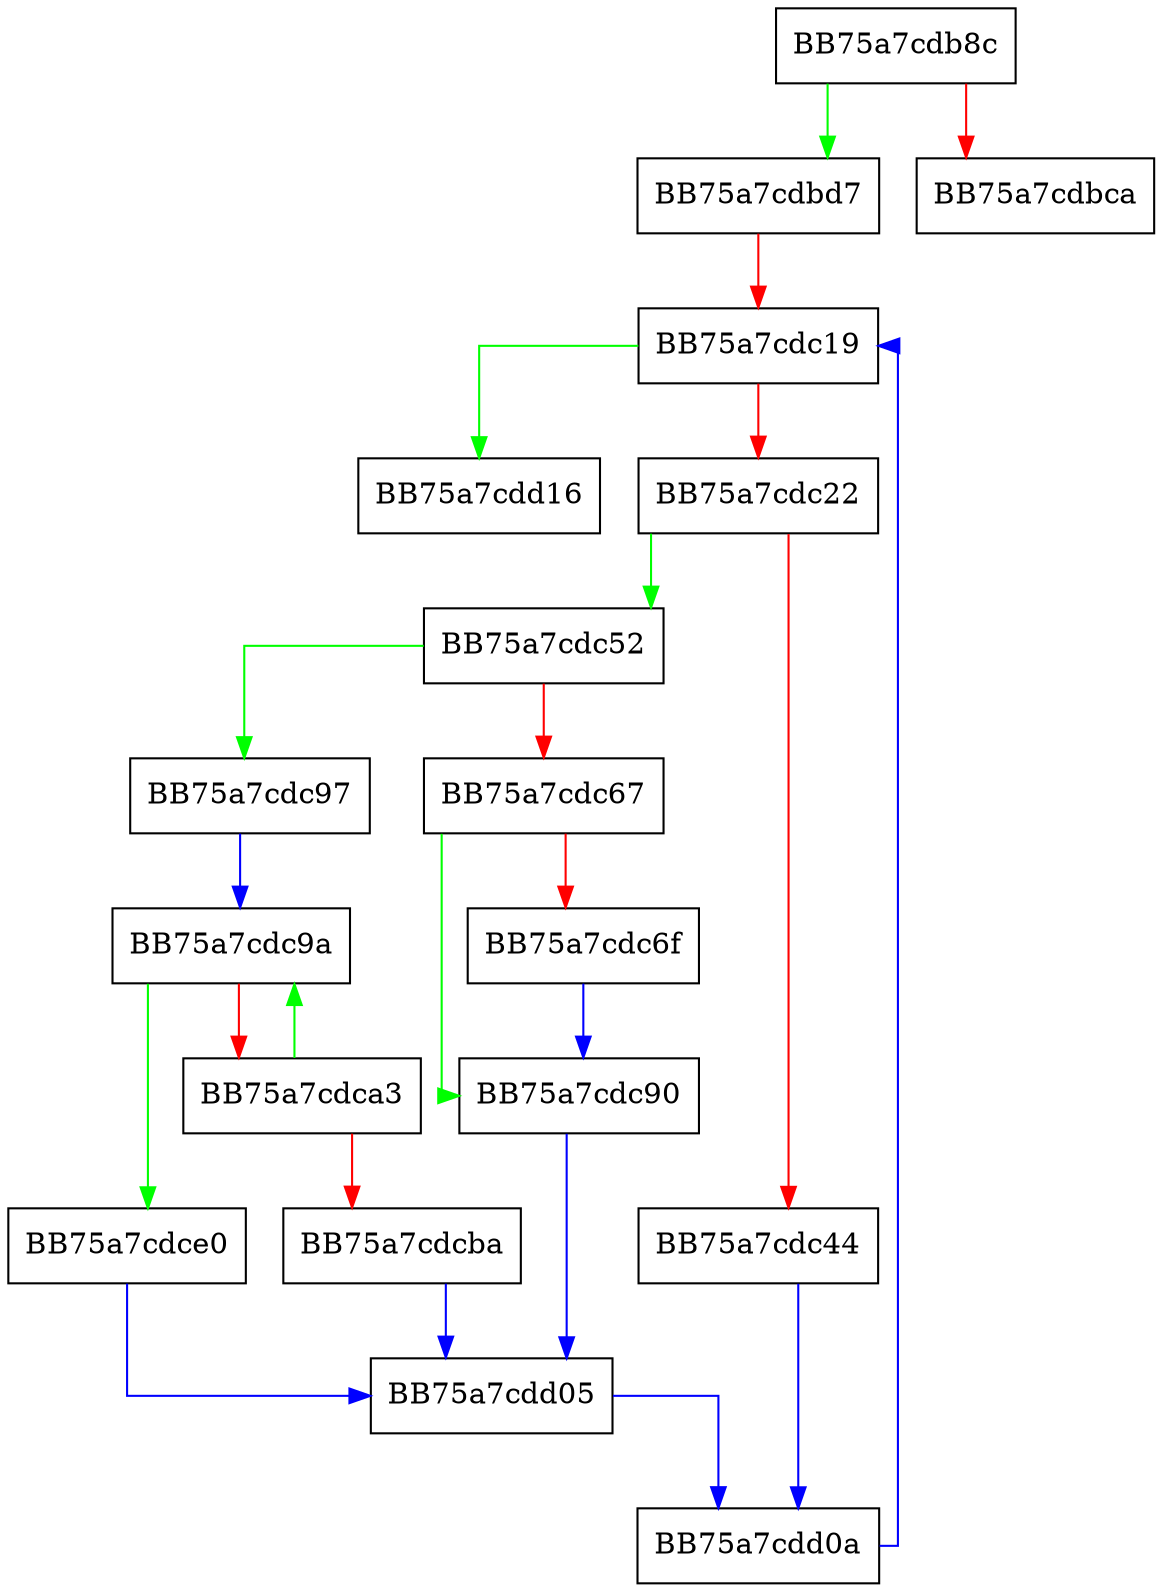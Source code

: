 digraph _Forced_rehash {
  node [shape="box"];
  graph [splines=ortho];
  BB75a7cdb8c -> BB75a7cdbd7 [color="green"];
  BB75a7cdb8c -> BB75a7cdbca [color="red"];
  BB75a7cdbd7 -> BB75a7cdc19 [color="red"];
  BB75a7cdc19 -> BB75a7cdd16 [color="green"];
  BB75a7cdc19 -> BB75a7cdc22 [color="red"];
  BB75a7cdc22 -> BB75a7cdc52 [color="green"];
  BB75a7cdc22 -> BB75a7cdc44 [color="red"];
  BB75a7cdc44 -> BB75a7cdd0a [color="blue"];
  BB75a7cdc52 -> BB75a7cdc97 [color="green"];
  BB75a7cdc52 -> BB75a7cdc67 [color="red"];
  BB75a7cdc67 -> BB75a7cdc90 [color="green"];
  BB75a7cdc67 -> BB75a7cdc6f [color="red"];
  BB75a7cdc6f -> BB75a7cdc90 [color="blue"];
  BB75a7cdc90 -> BB75a7cdd05 [color="blue"];
  BB75a7cdc97 -> BB75a7cdc9a [color="blue"];
  BB75a7cdc9a -> BB75a7cdce0 [color="green"];
  BB75a7cdc9a -> BB75a7cdca3 [color="red"];
  BB75a7cdca3 -> BB75a7cdc9a [color="green"];
  BB75a7cdca3 -> BB75a7cdcba [color="red"];
  BB75a7cdcba -> BB75a7cdd05 [color="blue"];
  BB75a7cdce0 -> BB75a7cdd05 [color="blue"];
  BB75a7cdd05 -> BB75a7cdd0a [color="blue"];
  BB75a7cdd0a -> BB75a7cdc19 [color="blue"];
}